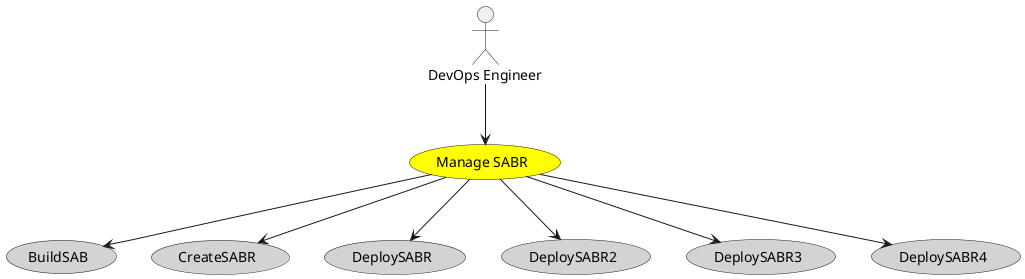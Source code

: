 @startuml


usecase "Manage SABR" as ManageSABR #yellow

Actor "DevOps Engineer" as DevOpsEngineer

DevOpsEngineer --> ManageSABR



usecase "BuildSAB" as BuildSAB #lightgrey

ManageSABR --> BuildSAB

usecase "CreateSABR" as CreateSABR #lightgrey

ManageSABR --> CreateSABR

usecase "DeploySABR" as DeploySABR #lightgrey

ManageSABR --> DeploySABR

usecase "DeploySABR2" as DeploySABR2 #lightgrey

ManageSABR --> DeploySABR2

usecase "DeploySABR3" as DeploySABR3 #lightgrey

ManageSABR --> DeploySABR3

usecase "DeploySABR4" as DeploySABR4 #lightgrey

ManageSABR --> DeploySABR4









@enduml
